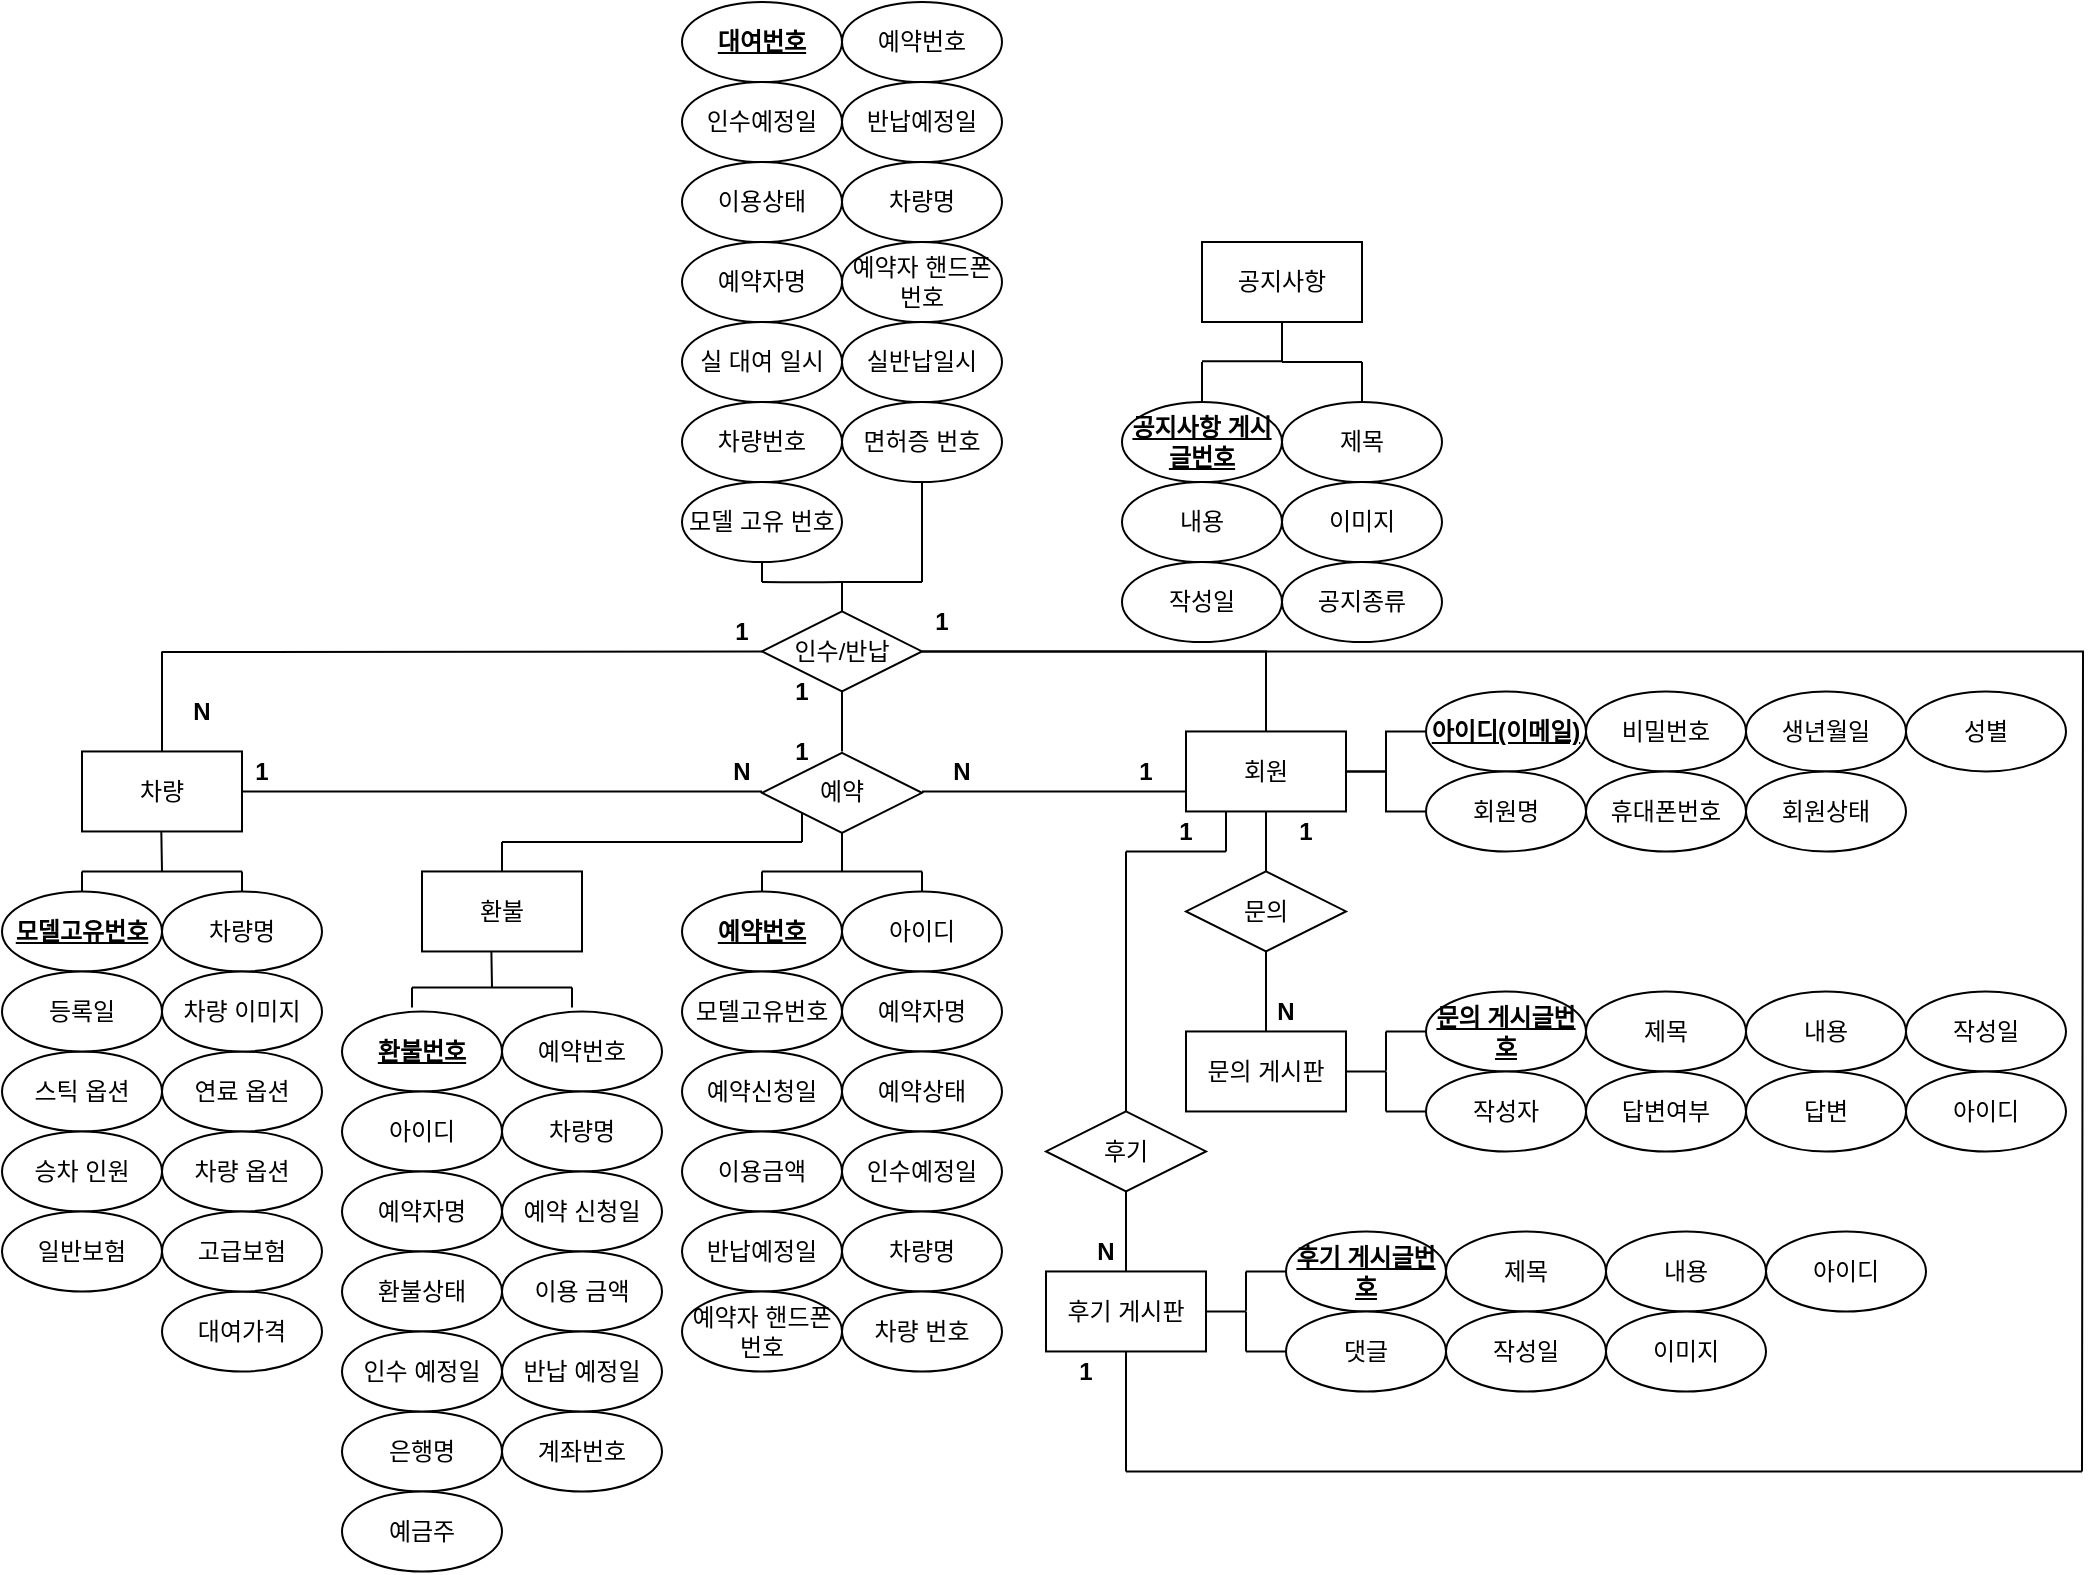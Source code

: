 <mxfile version="13.1.1" type="device"><diagram id="WeOU9ZHq1YxdFExJu8pt" name="Page-1"><mxGraphModel dx="1422" dy="762" grid="1" gridSize="10" guides="1" tooltips="1" connect="1" arrows="1" fold="1" page="1" pageScale="1" pageWidth="827" pageHeight="1169" math="0" shadow="0"><root><mxCell id="0"/><mxCell id="1" parent="0"/><mxCell id="oNi31vil1Jd4pflhZWZi-1" style="edgeStyle=orthogonalEdgeStyle;rounded=0;orthogonalLoop=1;jettySize=auto;html=1;exitX=1;exitY=0.5;exitDx=0;exitDy=0;entryX=0;entryY=0.5;entryDx=0;entryDy=0;endArrow=none;endFill=0;" parent="1" source="oNi31vil1Jd4pflhZWZi-3" target="oNi31vil1Jd4pflhZWZi-4" edge="1"><mxGeometry relative="1" as="geometry"/></mxCell><mxCell id="oNi31vil1Jd4pflhZWZi-2" style="edgeStyle=orthogonalEdgeStyle;rounded=0;orthogonalLoop=1;jettySize=auto;html=1;exitX=1;exitY=0.5;exitDx=0;exitDy=0;entryX=0;entryY=0.5;entryDx=0;entryDy=0;endArrow=none;endFill=0;" parent="1" source="oNi31vil1Jd4pflhZWZi-3" target="oNi31vil1Jd4pflhZWZi-7" edge="1"><mxGeometry relative="1" as="geometry"/></mxCell><mxCell id="oNi31vil1Jd4pflhZWZi-3" value="회원" style="rounded=0;whiteSpace=wrap;html=1;" parent="1" vertex="1"><mxGeometry x="962" y="384.73" width="80" height="40" as="geometry"/></mxCell><mxCell id="oNi31vil1Jd4pflhZWZi-4" value="&lt;u&gt;아이디(이메일)&lt;/u&gt;" style="ellipse;whiteSpace=wrap;html=1;fontStyle=1" parent="1" vertex="1"><mxGeometry x="1082" y="364.73" width="80" height="40" as="geometry"/></mxCell><mxCell id="oNi31vil1Jd4pflhZWZi-5" value="비밀번호" style="ellipse;whiteSpace=wrap;html=1;" parent="1" vertex="1"><mxGeometry x="1162" y="364.73" width="80" height="40" as="geometry"/></mxCell><mxCell id="oNi31vil1Jd4pflhZWZi-6" value="생년월일" style="ellipse;whiteSpace=wrap;html=1;" parent="1" vertex="1"><mxGeometry x="1242" y="364.73" width="80" height="40" as="geometry"/></mxCell><mxCell id="oNi31vil1Jd4pflhZWZi-7" value="회원명" style="ellipse;whiteSpace=wrap;html=1;" parent="1" vertex="1"><mxGeometry x="1082" y="404.73" width="80" height="40" as="geometry"/></mxCell><mxCell id="oNi31vil1Jd4pflhZWZi-8" value="휴대폰번호" style="ellipse;whiteSpace=wrap;html=1;" parent="1" vertex="1"><mxGeometry x="1162" y="404.73" width="80" height="40" as="geometry"/></mxCell><mxCell id="oNi31vil1Jd4pflhZWZi-9" value="성별" style="ellipse;whiteSpace=wrap;html=1;" parent="1" vertex="1"><mxGeometry x="1322" y="364.73" width="80" height="40" as="geometry"/></mxCell><mxCell id="oNi31vil1Jd4pflhZWZi-10" value="문의" style="rhombus;whiteSpace=wrap;html=1;" parent="1" vertex="1"><mxGeometry x="962" y="454.73" width="80" height="40" as="geometry"/></mxCell><mxCell id="oNi31vil1Jd4pflhZWZi-11" value="" style="endArrow=none;html=1;exitX=0.5;exitY=1;exitDx=0;exitDy=0;entryX=0.5;entryY=0;entryDx=0;entryDy=0;" parent="1" source="oNi31vil1Jd4pflhZWZi-3" target="oNi31vil1Jd4pflhZWZi-10" edge="1"><mxGeometry width="50" height="50" relative="1" as="geometry"><mxPoint x="982" y="364.73" as="sourcePoint"/><mxPoint x="1002" y="454.73" as="targetPoint"/></mxGeometry></mxCell><mxCell id="oNi31vil1Jd4pflhZWZi-12" value="" style="endArrow=none;html=1;entryX=0.5;entryY=1;entryDx=0;entryDy=0;" parent="1" target="oNi31vil1Jd4pflhZWZi-10" edge="1"><mxGeometry width="50" height="50" relative="1" as="geometry"><mxPoint x="1002" y="534.73" as="sourcePoint"/><mxPoint x="1032" y="444.73" as="targetPoint"/></mxGeometry></mxCell><mxCell id="oNi31vil1Jd4pflhZWZi-13" value="문의 게시판" style="rounded=0;whiteSpace=wrap;html=1;" parent="1" vertex="1"><mxGeometry x="962" y="534.73" width="80" height="40" as="geometry"/></mxCell><mxCell id="oNi31vil1Jd4pflhZWZi-14" value="" style="endArrow=none;html=1;" parent="1" edge="1"><mxGeometry width="50" height="50" relative="1" as="geometry"><mxPoint x="1042" y="554.73" as="sourcePoint"/><mxPoint x="1062" y="554.73" as="targetPoint"/></mxGeometry></mxCell><mxCell id="oNi31vil1Jd4pflhZWZi-15" value="" style="endArrow=none;html=1;" parent="1" edge="1"><mxGeometry width="50" height="50" relative="1" as="geometry"><mxPoint x="1062" y="534.73" as="sourcePoint"/><mxPoint x="1062" y="554.39" as="targetPoint"/></mxGeometry></mxCell><mxCell id="oNi31vil1Jd4pflhZWZi-16" value="" style="endArrow=none;html=1;" parent="1" edge="1"><mxGeometry width="50" height="50" relative="1" as="geometry"><mxPoint x="1062" y="554.73" as="sourcePoint"/><mxPoint x="1062" y="574.73" as="targetPoint"/></mxGeometry></mxCell><mxCell id="oNi31vil1Jd4pflhZWZi-17" value="" style="endArrow=none;html=1;entryX=0;entryY=0.5;entryDx=0;entryDy=0;" parent="1" target="oNi31vil1Jd4pflhZWZi-18" edge="1"><mxGeometry width="50" height="50" relative="1" as="geometry"><mxPoint x="1062" y="534.73" as="sourcePoint"/><mxPoint x="1082" y="514.73" as="targetPoint"/></mxGeometry></mxCell><mxCell id="oNi31vil1Jd4pflhZWZi-18" value="&lt;u&gt;문의 게시글번호&lt;/u&gt;" style="ellipse;whiteSpace=wrap;html=1;fontStyle=1" parent="1" vertex="1"><mxGeometry x="1082" y="514.73" width="80" height="40" as="geometry"/></mxCell><mxCell id="oNi31vil1Jd4pflhZWZi-20" value="" style="endArrow=none;html=1;entryX=0;entryY=0.5;entryDx=0;entryDy=0;" parent="1" edge="1"><mxGeometry width="50" height="50" relative="1" as="geometry"><mxPoint x="1062" y="574.73" as="sourcePoint"/><mxPoint x="1082" y="574.73" as="targetPoint"/></mxGeometry></mxCell><mxCell id="oNi31vil1Jd4pflhZWZi-21" value="작성자" style="ellipse;whiteSpace=wrap;html=1;" parent="1" vertex="1"><mxGeometry x="1082" y="554.73" width="80" height="40" as="geometry"/></mxCell><mxCell id="oNi31vil1Jd4pflhZWZi-22" value="제목" style="ellipse;whiteSpace=wrap;html=1;" parent="1" vertex="1"><mxGeometry x="1162" y="514.73" width="80" height="40" as="geometry"/></mxCell><mxCell id="oNi31vil1Jd4pflhZWZi-23" value="내용" style="ellipse;whiteSpace=wrap;html=1;" parent="1" vertex="1"><mxGeometry x="1242" y="514.73" width="80" height="40" as="geometry"/></mxCell><mxCell id="oNi31vil1Jd4pflhZWZi-24" value="답변여부" style="ellipse;whiteSpace=wrap;html=1;" parent="1" vertex="1"><mxGeometry x="1162" y="554.73" width="80" height="40" as="geometry"/></mxCell><mxCell id="oNi31vil1Jd4pflhZWZi-26" value="" style="endArrow=none;html=1;entryX=0.25;entryY=1;entryDx=0;entryDy=0;" parent="1" target="oNi31vil1Jd4pflhZWZi-3" edge="1"><mxGeometry width="50" height="50" relative="1" as="geometry"><mxPoint x="982" y="444.73" as="sourcePoint"/><mxPoint x="1032" y="454.73" as="targetPoint"/></mxGeometry></mxCell><mxCell id="oNi31vil1Jd4pflhZWZi-27" value="" style="endArrow=none;html=1;" parent="1" source="oNi31vil1Jd4pflhZWZi-97" edge="1"><mxGeometry width="50" height="50" relative="1" as="geometry"><mxPoint x="932" y="444.73" as="sourcePoint"/><mxPoint x="982" y="444.73" as="targetPoint"/></mxGeometry></mxCell><mxCell id="oNi31vil1Jd4pflhZWZi-28" value="" style="endArrow=none;html=1;exitX=0.5;exitY=0;exitDx=0;exitDy=0;" parent="1" source="oNi31vil1Jd4pflhZWZi-29" edge="1"><mxGeometry width="50" height="50" relative="1" as="geometry"><mxPoint x="932" y="624.73" as="sourcePoint"/><mxPoint x="932" y="444.73" as="targetPoint"/></mxGeometry></mxCell><mxCell id="oNi31vil1Jd4pflhZWZi-29" value="후기" style="rhombus;whiteSpace=wrap;html=1;" parent="1" vertex="1"><mxGeometry x="892" y="574.73" width="80" height="40" as="geometry"/></mxCell><mxCell id="oNi31vil1Jd4pflhZWZi-30" value="공지사항" style="rounded=0;whiteSpace=wrap;html=1;" parent="1" vertex="1"><mxGeometry x="970" y="140.0" width="80" height="40" as="geometry"/></mxCell><mxCell id="oNi31vil1Jd4pflhZWZi-31" value="" style="endArrow=none;html=1;exitX=0.5;exitY=1;exitDx=0;exitDy=0;" parent="1" source="oNi31vil1Jd4pflhZWZi-30" edge="1"><mxGeometry width="50" height="50" relative="1" as="geometry"><mxPoint x="900" y="-90.0" as="sourcePoint"/><mxPoint x="1010" y="200.0" as="targetPoint"/></mxGeometry></mxCell><mxCell id="oNi31vil1Jd4pflhZWZi-32" value="" style="endArrow=none;html=1;" parent="1" edge="1"><mxGeometry width="50" height="50" relative="1" as="geometry"><mxPoint x="1010" y="200.0" as="sourcePoint"/><mxPoint x="1050" y="200.0" as="targetPoint"/></mxGeometry></mxCell><mxCell id="oNi31vil1Jd4pflhZWZi-33" value="" style="endArrow=none;html=1;" parent="1" edge="1"><mxGeometry width="50" height="50" relative="1" as="geometry"><mxPoint x="970" y="199.66" as="sourcePoint"/><mxPoint x="1010" y="199.66" as="targetPoint"/></mxGeometry></mxCell><mxCell id="oNi31vil1Jd4pflhZWZi-34" value="" style="endArrow=none;html=1;" parent="1" edge="1"><mxGeometry width="50" height="50" relative="1" as="geometry"><mxPoint x="1050" y="220.0" as="sourcePoint"/><mxPoint x="1050" y="200.0" as="targetPoint"/></mxGeometry></mxCell><mxCell id="oNi31vil1Jd4pflhZWZi-35" value="" style="endArrow=none;html=1;" parent="1" edge="1"><mxGeometry width="50" height="50" relative="1" as="geometry"><mxPoint x="970" y="200.0" as="sourcePoint"/><mxPoint x="970" y="220.0" as="targetPoint"/></mxGeometry></mxCell><mxCell id="oNi31vil1Jd4pflhZWZi-36" value="내용" style="ellipse;whiteSpace=wrap;html=1;" parent="1" vertex="1"><mxGeometry x="930" y="260" width="80" height="40" as="geometry"/></mxCell><mxCell id="oNi31vil1Jd4pflhZWZi-37" value="제목" style="ellipse;whiteSpace=wrap;html=1;" parent="1" vertex="1"><mxGeometry x="1010" y="220.0" width="80" height="40" as="geometry"/></mxCell><mxCell id="oNi31vil1Jd4pflhZWZi-38" value="이미지" style="ellipse;whiteSpace=wrap;html=1;" parent="1" vertex="1"><mxGeometry x="1010" y="260" width="80" height="40" as="geometry"/></mxCell><mxCell id="oNi31vil1Jd4pflhZWZi-39" value="&lt;u&gt;공지사항 게시글번호&lt;/u&gt;" style="ellipse;whiteSpace=wrap;html=1;fontStyle=1" parent="1" vertex="1"><mxGeometry x="930" y="220.0" width="80" height="40" as="geometry"/></mxCell><mxCell id="oNi31vil1Jd4pflhZWZi-40" value="작성일" style="ellipse;whiteSpace=wrap;html=1;" parent="1" vertex="1"><mxGeometry x="930" y="300" width="80" height="40" as="geometry"/></mxCell><mxCell id="oNi31vil1Jd4pflhZWZi-41" value="" style="endArrow=none;html=1;entryX=0.5;entryY=1;entryDx=0;entryDy=0;" parent="1" target="oNi31vil1Jd4pflhZWZi-29" edge="1"><mxGeometry width="50" height="50" relative="1" as="geometry"><mxPoint x="932" y="654.73" as="sourcePoint"/><mxPoint x="1142" y="644.73" as="targetPoint"/></mxGeometry></mxCell><mxCell id="oNi31vil1Jd4pflhZWZi-42" value="후기 게시판" style="rounded=0;whiteSpace=wrap;html=1;" parent="1" vertex="1"><mxGeometry x="892" y="654.73" width="80" height="40" as="geometry"/></mxCell><mxCell id="oNi31vil1Jd4pflhZWZi-43" value="내용" style="ellipse;whiteSpace=wrap;html=1;" parent="1" vertex="1"><mxGeometry x="1172" y="634.73" width="80" height="40" as="geometry"/></mxCell><mxCell id="oNi31vil1Jd4pflhZWZi-44" value="제목" style="ellipse;whiteSpace=wrap;html=1;" parent="1" vertex="1"><mxGeometry x="1092" y="634.73" width="80" height="40" as="geometry"/></mxCell><mxCell id="oNi31vil1Jd4pflhZWZi-45" value="이미지" style="ellipse;whiteSpace=wrap;html=1;" parent="1" vertex="1"><mxGeometry x="1172" y="674.73" width="80" height="40" as="geometry"/></mxCell><mxCell id="oNi31vil1Jd4pflhZWZi-46" value="&lt;u&gt;후기 게시글번호&lt;/u&gt;" style="ellipse;whiteSpace=wrap;html=1;fontStyle=1" parent="1" vertex="1"><mxGeometry x="1012" y="634.73" width="80" height="40" as="geometry"/></mxCell><mxCell id="oNi31vil1Jd4pflhZWZi-47" value="작성일" style="ellipse;whiteSpace=wrap;html=1;" parent="1" vertex="1"><mxGeometry x="1092" y="674.73" width="80" height="40" as="geometry"/></mxCell><mxCell id="oNi31vil1Jd4pflhZWZi-50" value="" style="endArrow=none;html=1;exitX=1;exitY=1;exitDx=0;exitDy=0;entryX=1;entryY=0.5;entryDx=0;entryDy=0;" parent="1" source="oNi31vil1Jd4pflhZWZi-125" edge="1"><mxGeometry width="50" height="50" relative="1" as="geometry"><mxPoint x="910" y="414.73" as="sourcePoint"/><mxPoint x="830" y="414.73" as="targetPoint"/></mxGeometry></mxCell><mxCell id="oNi31vil1Jd4pflhZWZi-51" style="edgeStyle=orthogonalEdgeStyle;rounded=0;orthogonalLoop=1;jettySize=auto;html=1;exitX=1;exitY=0.5;exitDx=0;exitDy=0;entryX=0.5;entryY=0;entryDx=0;entryDy=0;endArrow=none;endFill=0;" parent="1" source="oNi31vil1Jd4pflhZWZi-53" target="oNi31vil1Jd4pflhZWZi-3" edge="1"><mxGeometry relative="1" as="geometry"/></mxCell><mxCell id="oNi31vil1Jd4pflhZWZi-52" style="edgeStyle=orthogonalEdgeStyle;rounded=0;orthogonalLoop=1;jettySize=auto;html=1;exitX=1;exitY=0.5;exitDx=0;exitDy=0;endArrow=none;endFill=0;" parent="1" source="oNi31vil1Jd4pflhZWZi-53" edge="1"><mxGeometry relative="1" as="geometry"><mxPoint x="1410" y="754.73" as="targetPoint"/></mxGeometry></mxCell><mxCell id="oNi31vil1Jd4pflhZWZi-53" value="인수/반납" style="rhombus;whiteSpace=wrap;html=1;" parent="1" vertex="1"><mxGeometry x="750" y="324.73" width="80" height="40" as="geometry"/></mxCell><mxCell id="oNi31vil1Jd4pflhZWZi-54" value="" style="endArrow=none;html=1;" parent="1" edge="1"><mxGeometry width="50" height="50" relative="1" as="geometry"><mxPoint x="790" y="394.73" as="sourcePoint"/><mxPoint x="790" y="364.73" as="targetPoint"/></mxGeometry></mxCell><mxCell id="oNi31vil1Jd4pflhZWZi-55" value="" style="endArrow=none;html=1;exitX=0.25;exitY=1;exitDx=0;exitDy=0;" parent="1" edge="1" source="oNi31vil1Jd4pflhZWZi-96"><mxGeometry width="50" height="50" relative="1" as="geometry"><mxPoint x="660" y="414.73" as="sourcePoint"/><mxPoint x="750" y="414.73" as="targetPoint"/></mxGeometry></mxCell><mxCell id="oNi31vil1Jd4pflhZWZi-56" value="차량" style="rounded=0;whiteSpace=wrap;html=1;" parent="1" vertex="1"><mxGeometry x="410" y="394.73" width="80" height="40" as="geometry"/></mxCell><mxCell id="oNi31vil1Jd4pflhZWZi-57" value="" style="endArrow=none;html=1;" parent="1" edge="1"><mxGeometry width="50" height="50" relative="1" as="geometry"><mxPoint x="450" y="454.73" as="sourcePoint"/><mxPoint x="449.66" y="434.73" as="targetPoint"/></mxGeometry></mxCell><mxCell id="oNi31vil1Jd4pflhZWZi-58" value="" style="endArrow=none;html=1;" parent="1" edge="1"><mxGeometry width="50" height="50" relative="1" as="geometry"><mxPoint x="410" y="454.73" as="sourcePoint"/><mxPoint x="450" y="454.73" as="targetPoint"/></mxGeometry></mxCell><mxCell id="oNi31vil1Jd4pflhZWZi-59" value="" style="endArrow=none;html=1;" parent="1" edge="1"><mxGeometry width="50" height="50" relative="1" as="geometry"><mxPoint x="450.0" y="454.73" as="sourcePoint"/><mxPoint x="490" y="454.73" as="targetPoint"/></mxGeometry></mxCell><mxCell id="oNi31vil1Jd4pflhZWZi-60" value="차량명" style="ellipse;whiteSpace=wrap;html=1;" parent="1" vertex="1"><mxGeometry x="450" y="464.73" width="80" height="40" as="geometry"/></mxCell><mxCell id="oNi31vil1Jd4pflhZWZi-61" value="&lt;u&gt;모델고유번호&lt;/u&gt;" style="ellipse;whiteSpace=wrap;html=1;fontStyle=1" parent="1" vertex="1"><mxGeometry x="370" y="464.73" width="80" height="40" as="geometry"/></mxCell><mxCell id="oNi31vil1Jd4pflhZWZi-62" value="" style="endArrow=none;html=1;exitX=0.5;exitY=0;exitDx=0;exitDy=0;" parent="1" source="oNi31vil1Jd4pflhZWZi-61" edge="1"><mxGeometry width="50" height="50" relative="1" as="geometry"><mxPoint x="360" y="504.73" as="sourcePoint"/><mxPoint x="410" y="454.73" as="targetPoint"/></mxGeometry></mxCell><mxCell id="oNi31vil1Jd4pflhZWZi-63" value="" style="endArrow=none;html=1;exitX=0.5;exitY=0;exitDx=0;exitDy=0;" parent="1" source="oNi31vil1Jd4pflhZWZi-60" edge="1"><mxGeometry width="50" height="50" relative="1" as="geometry"><mxPoint x="440" y="504.73" as="sourcePoint"/><mxPoint x="490" y="454.73" as="targetPoint"/></mxGeometry></mxCell><mxCell id="oNi31vil1Jd4pflhZWZi-64" value="대여가격" style="ellipse;whiteSpace=wrap;html=1;" parent="1" vertex="1"><mxGeometry x="450" y="664.73" width="80" height="40" as="geometry"/></mxCell><mxCell id="oNi31vil1Jd4pflhZWZi-66" value="연료 옵션" style="ellipse;whiteSpace=wrap;html=1;" parent="1" vertex="1"><mxGeometry x="450" y="544.73" width="80" height="40" as="geometry"/></mxCell><mxCell id="oNi31vil1Jd4pflhZWZi-67" value="스틱 옵션" style="ellipse;whiteSpace=wrap;html=1;" parent="1" vertex="1"><mxGeometry x="370" y="544.73" width="80" height="40" as="geometry"/></mxCell><mxCell id="oNi31vil1Jd4pflhZWZi-68" value="차량 이미지" style="ellipse;whiteSpace=wrap;html=1;" parent="1" vertex="1"><mxGeometry x="450" y="504.73" width="80" height="40" as="geometry"/></mxCell><mxCell id="oNi31vil1Jd4pflhZWZi-69" value="" style="endArrow=none;html=1;" parent="1" edge="1"><mxGeometry width="50" height="50" relative="1" as="geometry"><mxPoint x="450" y="345" as="sourcePoint"/><mxPoint x="750" y="344.73" as="targetPoint"/></mxGeometry></mxCell><mxCell id="oNi31vil1Jd4pflhZWZi-70" value="" style="endArrow=none;html=1;exitX=0.5;exitY=0;exitDx=0;exitDy=0;" parent="1" source="oNi31vil1Jd4pflhZWZi-56" edge="1"><mxGeometry width="50" height="50" relative="1" as="geometry"><mxPoint x="780" y="304.73" as="sourcePoint"/><mxPoint x="450" y="344.73" as="targetPoint"/></mxGeometry></mxCell><mxCell id="oNi31vil1Jd4pflhZWZi-72" value="&lt;u&gt;대여번호&lt;/u&gt;" style="ellipse;whiteSpace=wrap;html=1;fontStyle=1" parent="1" vertex="1"><mxGeometry x="710" y="20" width="80" height="40" as="geometry"/></mxCell><mxCell id="oNi31vil1Jd4pflhZWZi-77" value="" style="endArrow=none;html=1;exitX=0.5;exitY=0;exitDx=0;exitDy=0;" parent="1" source="oNi31vil1Jd4pflhZWZi-53" edge="1"><mxGeometry width="50" height="50" relative="1" as="geometry"><mxPoint x="820" y="374.73" as="sourcePoint"/><mxPoint x="790" y="310" as="targetPoint"/></mxGeometry></mxCell><mxCell id="oNi31vil1Jd4pflhZWZi-78" value="" style="endArrow=none;html=1;" parent="1" edge="1"><mxGeometry width="50" height="50" relative="1" as="geometry"><mxPoint x="790" y="310" as="sourcePoint"/><mxPoint x="830" y="310" as="targetPoint"/></mxGeometry></mxCell><mxCell id="oNi31vil1Jd4pflhZWZi-79" value="" style="endArrow=none;html=1;" parent="1" edge="1" target="oNi31vil1Jd4pflhZWZi-144"><mxGeometry width="50" height="50" relative="1" as="geometry"><mxPoint x="830" y="310" as="sourcePoint"/><mxPoint x="830" y="300" as="targetPoint"/></mxGeometry></mxCell><mxCell id="oNi31vil1Jd4pflhZWZi-80" value="" style="endArrow=none;html=1;" parent="1" edge="1"><mxGeometry width="50" height="50" relative="1" as="geometry"><mxPoint x="750" y="310" as="sourcePoint"/><mxPoint x="790" y="310" as="targetPoint"/><Array as="points"><mxPoint x="770" y="310.14"/></Array></mxGeometry></mxCell><mxCell id="oNi31vil1Jd4pflhZWZi-81" value="" style="endArrow=none;html=1;exitX=0.5;exitY=1;exitDx=0;exitDy=0;" parent="1" edge="1"><mxGeometry width="50" height="50" relative="1" as="geometry"><mxPoint x="750" y="300" as="sourcePoint"/><mxPoint x="750" y="310" as="targetPoint"/></mxGeometry></mxCell><mxCell id="oNi31vil1Jd4pflhZWZi-82" value="" style="endArrow=none;html=1;" parent="1" edge="1"><mxGeometry width="50" height="50" relative="1" as="geometry"><mxPoint x="750" y="454.73" as="sourcePoint"/><mxPoint x="790" y="454.73" as="targetPoint"/></mxGeometry></mxCell><mxCell id="oNi31vil1Jd4pflhZWZi-83" value="" style="endArrow=none;html=1;" parent="1" edge="1"><mxGeometry width="50" height="50" relative="1" as="geometry"><mxPoint x="790" y="454.73" as="sourcePoint"/><mxPoint x="830" y="454.73" as="targetPoint"/></mxGeometry></mxCell><mxCell id="oNi31vil1Jd4pflhZWZi-84" value="&lt;span style=&quot;white-space: normal&quot;&gt;아이디&lt;/span&gt;" style="ellipse;whiteSpace=wrap;html=1;" parent="1" vertex="1"><mxGeometry x="790" y="464.73" width="80" height="40" as="geometry"/></mxCell><mxCell id="oNi31vil1Jd4pflhZWZi-85" value="&lt;u&gt;예약번호&lt;/u&gt;" style="ellipse;whiteSpace=wrap;html=1;fontStyle=1" parent="1" vertex="1"><mxGeometry x="710" y="464.73" width="80" height="40" as="geometry"/></mxCell><mxCell id="oNi31vil1Jd4pflhZWZi-86" value="" style="endArrow=none;html=1;exitX=0.5;exitY=0;exitDx=0;exitDy=0;" parent="1" source="oNi31vil1Jd4pflhZWZi-85" edge="1"><mxGeometry width="50" height="50" relative="1" as="geometry"><mxPoint x="700" y="504.73" as="sourcePoint"/><mxPoint x="750" y="454.73" as="targetPoint"/></mxGeometry></mxCell><mxCell id="oNi31vil1Jd4pflhZWZi-87" value="" style="endArrow=none;html=1;exitX=0.5;exitY=0;exitDx=0;exitDy=0;" parent="1" source="oNi31vil1Jd4pflhZWZi-84" edge="1"><mxGeometry width="50" height="50" relative="1" as="geometry"><mxPoint x="780" y="504.73" as="sourcePoint"/><mxPoint x="830" y="454.73" as="targetPoint"/></mxGeometry></mxCell><mxCell id="oNi31vil1Jd4pflhZWZi-92" value="" style="endArrow=none;html=1;exitX=1;exitY=0.5;exitDx=0;exitDy=0;" parent="1" source="oNi31vil1Jd4pflhZWZi-56" edge="1"><mxGeometry width="50" height="50" relative="1" as="geometry"><mxPoint x="490" y="414.73" as="sourcePoint"/><mxPoint x="490" y="414.73" as="targetPoint"/></mxGeometry></mxCell><mxCell id="oNi31vil1Jd4pflhZWZi-93" value="" style="endArrow=none;html=1;exitX=0.5;exitY=0;exitDx=0;exitDy=0;" parent="1" edge="1"><mxGeometry width="50" height="50" relative="1" as="geometry"><mxPoint x="1162" y="498.97" as="sourcePoint"/><mxPoint x="1162.741" y="499.66" as="targetPoint"/></mxGeometry></mxCell><mxCell id="oNi31vil1Jd4pflhZWZi-94" style="edgeStyle=orthogonalEdgeStyle;rounded=0;orthogonalLoop=1;jettySize=auto;html=1;exitX=0.5;exitY=1;exitDx=0;exitDy=0;endArrow=none;endFill=0;" parent="1" source="oNi31vil1Jd4pflhZWZi-95" edge="1"><mxGeometry relative="1" as="geometry"><mxPoint x="790" y="454.73" as="targetPoint"/></mxGeometry></mxCell><mxCell id="oNi31vil1Jd4pflhZWZi-95" value="예약" style="rhombus;whiteSpace=wrap;html=1;" parent="1" vertex="1"><mxGeometry x="750" y="395.42" width="80" height="40" as="geometry"/></mxCell><mxCell id="oNi31vil1Jd4pflhZWZi-96" value="&lt;b&gt;1&lt;/b&gt;" style="text;html=1;strokeColor=none;fillColor=none;align=center;verticalAlign=middle;whiteSpace=wrap;rounded=0;" parent="1" vertex="1"><mxGeometry x="480" y="394.73" width="40" height="20" as="geometry"/></mxCell><mxCell id="oNi31vil1Jd4pflhZWZi-97" value="&lt;b&gt;1&lt;/b&gt;" style="text;html=1;strokeColor=none;fillColor=none;align=center;verticalAlign=middle;whiteSpace=wrap;rounded=0;" parent="1" vertex="1"><mxGeometry x="942" y="424.73" width="40" height="20" as="geometry"/></mxCell><mxCell id="oNi31vil1Jd4pflhZWZi-98" value="" style="endArrow=none;html=1;entryX=1;entryY=1;entryDx=0;entryDy=0;" parent="1" target="oNi31vil1Jd4pflhZWZi-97" edge="1"><mxGeometry width="50" height="50" relative="1" as="geometry"><mxPoint x="932" y="444.73" as="sourcePoint"/><mxPoint x="982" y="444.73" as="targetPoint"/></mxGeometry></mxCell><mxCell id="oNi31vil1Jd4pflhZWZi-99" value="&lt;b&gt;N&lt;/b&gt;" style="text;html=1;strokeColor=none;fillColor=none;align=center;verticalAlign=middle;whiteSpace=wrap;rounded=0;" parent="1" vertex="1"><mxGeometry x="902" y="634.73" width="40" height="20" as="geometry"/></mxCell><mxCell id="oNi31vil1Jd4pflhZWZi-104" value="등록일" style="ellipse;whiteSpace=wrap;html=1;" parent="1" vertex="1"><mxGeometry x="370" y="504.73" width="80" height="40" as="geometry"/></mxCell><mxCell id="oNi31vil1Jd4pflhZWZi-105" value="승차 인원" style="ellipse;whiteSpace=wrap;html=1;" parent="1" vertex="1"><mxGeometry x="370" y="584.73" width="80" height="40" as="geometry"/></mxCell><mxCell id="oNi31vil1Jd4pflhZWZi-106" value="차량 옵션" style="ellipse;whiteSpace=wrap;html=1;" parent="1" vertex="1"><mxGeometry x="450" y="584.73" width="80" height="40" as="geometry"/></mxCell><mxCell id="oNi31vil1Jd4pflhZWZi-108" value="&lt;b&gt;1&lt;/b&gt;" style="text;html=1;strokeColor=none;fillColor=none;align=center;verticalAlign=middle;whiteSpace=wrap;rounded=0;" parent="1" vertex="1"><mxGeometry x="1002" y="425.42" width="40" height="20" as="geometry"/></mxCell><mxCell id="oNi31vil1Jd4pflhZWZi-109" value="&lt;b&gt;N&lt;/b&gt;" style="text;html=1;strokeColor=none;fillColor=none;align=center;verticalAlign=middle;whiteSpace=wrap;rounded=0;" parent="1" vertex="1"><mxGeometry x="992" y="514.73" width="40" height="20" as="geometry"/></mxCell><mxCell id="oNi31vil1Jd4pflhZWZi-110" value="댓글" style="ellipse;whiteSpace=wrap;html=1;" parent="1" vertex="1"><mxGeometry x="1012" y="674.73" width="80" height="40" as="geometry"/></mxCell><mxCell id="oNi31vil1Jd4pflhZWZi-111" value="" style="endArrow=none;html=1;" parent="1" edge="1"><mxGeometry width="50" height="50" relative="1" as="geometry"><mxPoint x="972" y="674.73" as="sourcePoint"/><mxPoint x="992" y="674.73" as="targetPoint"/></mxGeometry></mxCell><mxCell id="oNi31vil1Jd4pflhZWZi-112" value="" style="endArrow=none;html=1;" parent="1" edge="1"><mxGeometry width="50" height="50" relative="1" as="geometry"><mxPoint x="992" y="654.73" as="sourcePoint"/><mxPoint x="992" y="674.39" as="targetPoint"/></mxGeometry></mxCell><mxCell id="oNi31vil1Jd4pflhZWZi-113" value="" style="endArrow=none;html=1;" parent="1" edge="1"><mxGeometry width="50" height="50" relative="1" as="geometry"><mxPoint x="992" y="674.73" as="sourcePoint"/><mxPoint x="992" y="694.73" as="targetPoint"/></mxGeometry></mxCell><mxCell id="oNi31vil1Jd4pflhZWZi-114" value="" style="endArrow=none;html=1;entryX=0;entryY=0.5;entryDx=0;entryDy=0;" parent="1" edge="1"><mxGeometry width="50" height="50" relative="1" as="geometry"><mxPoint x="992" y="654.73" as="sourcePoint"/><mxPoint x="1012" y="654.73" as="targetPoint"/></mxGeometry></mxCell><mxCell id="oNi31vil1Jd4pflhZWZi-115" value="" style="endArrow=none;html=1;entryX=0;entryY=0.5;entryDx=0;entryDy=0;" parent="1" edge="1"><mxGeometry width="50" height="50" relative="1" as="geometry"><mxPoint x="992" y="694.73" as="sourcePoint"/><mxPoint x="1012" y="694.73" as="targetPoint"/></mxGeometry></mxCell><mxCell id="oNi31vil1Jd4pflhZWZi-116" value="&lt;b&gt;N&lt;/b&gt;" style="text;html=1;strokeColor=none;fillColor=none;align=center;verticalAlign=middle;whiteSpace=wrap;rounded=0;" parent="1" vertex="1"><mxGeometry x="830" y="395.42" width="40" height="20" as="geometry"/></mxCell><mxCell id="oNi31vil1Jd4pflhZWZi-117" value="" style="endArrow=none;html=1;" parent="1" edge="1"><mxGeometry width="50" height="50" relative="1" as="geometry"><mxPoint x="932" y="754.73" as="sourcePoint"/><mxPoint x="932" y="694.73" as="targetPoint"/></mxGeometry></mxCell><mxCell id="oNi31vil1Jd4pflhZWZi-118" value="" style="endArrow=none;html=1;" parent="1" edge="1"><mxGeometry width="50" height="50" relative="1" as="geometry"><mxPoint x="932" y="754.73" as="sourcePoint"/><mxPoint x="1410" y="754.73" as="targetPoint"/></mxGeometry></mxCell><mxCell id="oNi31vil1Jd4pflhZWZi-119" value="회원상태" style="ellipse;whiteSpace=wrap;html=1;" parent="1" vertex="1"><mxGeometry x="1242" y="404.73" width="80" height="40" as="geometry"/></mxCell><mxCell id="oNi31vil1Jd4pflhZWZi-122" value="&lt;b&gt;N&lt;/b&gt;" style="text;html=1;strokeColor=none;fillColor=none;align=center;verticalAlign=middle;whiteSpace=wrap;rounded=0;" parent="1" vertex="1"><mxGeometry x="720" y="394.73" width="40" height="20" as="geometry"/></mxCell><mxCell id="oNi31vil1Jd4pflhZWZi-123" value="&lt;b&gt;1&lt;/b&gt;" style="text;html=1;strokeColor=none;fillColor=none;align=center;verticalAlign=middle;whiteSpace=wrap;rounded=0;" parent="1" vertex="1"><mxGeometry x="750" y="354.73" width="40" height="20" as="geometry"/></mxCell><mxCell id="oNi31vil1Jd4pflhZWZi-124" value="&lt;b&gt;1&lt;/b&gt;" style="text;html=1;strokeColor=none;fillColor=none;align=center;verticalAlign=middle;whiteSpace=wrap;rounded=0;" parent="1" vertex="1"><mxGeometry x="750" y="384.73" width="40" height="20" as="geometry"/></mxCell><mxCell id="oNi31vil1Jd4pflhZWZi-125" value="&lt;b&gt;1&lt;/b&gt;" style="text;html=1;strokeColor=none;fillColor=none;align=center;verticalAlign=middle;whiteSpace=wrap;rounded=0;" parent="1" vertex="1"><mxGeometry x="922" y="394.73" width="40" height="20" as="geometry"/></mxCell><mxCell id="oNi31vil1Jd4pflhZWZi-126" value="" style="endArrow=none;html=1;exitX=0;exitY=0.75;exitDx=0;exitDy=0;entryX=1;entryY=0.5;entryDx=0;entryDy=0;" parent="1" source="oNi31vil1Jd4pflhZWZi-3" target="oNi31vil1Jd4pflhZWZi-125" edge="1"><mxGeometry width="50" height="50" relative="1" as="geometry"><mxPoint x="962" y="414.73" as="sourcePoint"/><mxPoint x="830" y="414.73" as="targetPoint"/></mxGeometry></mxCell><mxCell id="oNi31vil1Jd4pflhZWZi-127" value="&lt;b&gt;1&lt;/b&gt;" style="text;html=1;strokeColor=none;fillColor=none;align=center;verticalAlign=middle;whiteSpace=wrap;rounded=0;" parent="1" vertex="1"><mxGeometry x="720" y="324.73" width="40" height="20" as="geometry"/></mxCell><mxCell id="oNi31vil1Jd4pflhZWZi-128" value="&lt;b&gt;1&lt;/b&gt;" style="text;html=1;strokeColor=none;fillColor=none;align=center;verticalAlign=middle;whiteSpace=wrap;rounded=0;" parent="1" vertex="1"><mxGeometry x="820" y="320" width="40" height="20" as="geometry"/></mxCell><mxCell id="oNi31vil1Jd4pflhZWZi-129" value="&lt;b&gt;1&lt;/b&gt;" style="text;html=1;strokeColor=none;fillColor=none;align=center;verticalAlign=middle;whiteSpace=wrap;rounded=0;" parent="1" vertex="1"><mxGeometry x="892" y="694.73" width="40" height="20" as="geometry"/></mxCell><mxCell id="oNi31vil1Jd4pflhZWZi-130" value="&lt;b&gt;N&lt;/b&gt;" style="text;html=1;strokeColor=none;fillColor=none;align=center;verticalAlign=middle;whiteSpace=wrap;rounded=0;" parent="1" vertex="1"><mxGeometry x="450" y="364.73" width="40" height="20" as="geometry"/></mxCell><mxCell id="oNi31vil1Jd4pflhZWZi-132" value="공지종류" style="ellipse;whiteSpace=wrap;html=1;" parent="1" vertex="1"><mxGeometry x="1010" y="300" width="80" height="40" as="geometry"/></mxCell><mxCell id="oNi31vil1Jd4pflhZWZi-133" value="예약번호" style="ellipse;whiteSpace=wrap;html=1;" parent="1" vertex="1"><mxGeometry x="790" y="20" width="80" height="40" as="geometry"/></mxCell><mxCell id="oNi31vil1Jd4pflhZWZi-135" value="반납예정일" style="ellipse;whiteSpace=wrap;html=1;" parent="1" vertex="1"><mxGeometry x="790" y="60" width="80" height="40" as="geometry"/></mxCell><mxCell id="oNi31vil1Jd4pflhZWZi-136" value="이용상태" style="ellipse;whiteSpace=wrap;html=1;" parent="1" vertex="1"><mxGeometry x="710" y="100" width="80" height="40" as="geometry"/></mxCell><mxCell id="oNi31vil1Jd4pflhZWZi-138" value="차량명" style="ellipse;whiteSpace=wrap;html=1;" parent="1" vertex="1"><mxGeometry x="790" y="100" width="80" height="40" as="geometry"/></mxCell><mxCell id="oNi31vil1Jd4pflhZWZi-139" value="예약자명" style="ellipse;whiteSpace=wrap;html=1;" parent="1" vertex="1"><mxGeometry x="710" y="140" width="80" height="40" as="geometry"/></mxCell><mxCell id="oNi31vil1Jd4pflhZWZi-140" value="예약자 핸드폰&lt;br&gt;번호" style="ellipse;whiteSpace=wrap;html=1;" parent="1" vertex="1"><mxGeometry x="790" y="140" width="80" height="40" as="geometry"/></mxCell><mxCell id="oNi31vil1Jd4pflhZWZi-141" value="실 대여 일시" style="ellipse;whiteSpace=wrap;html=1;" parent="1" vertex="1"><mxGeometry x="710" y="180" width="80" height="40" as="geometry"/></mxCell><mxCell id="oNi31vil1Jd4pflhZWZi-142" value="실반납일시" style="ellipse;whiteSpace=wrap;html=1;" parent="1" vertex="1"><mxGeometry x="790" y="180" width="80" height="40" as="geometry"/></mxCell><mxCell id="oNi31vil1Jd4pflhZWZi-144" value="면허증 번호" style="ellipse;whiteSpace=wrap;html=1;" parent="1" vertex="1"><mxGeometry x="790" y="220" width="80" height="40" as="geometry"/></mxCell><mxCell id="oNi31vil1Jd4pflhZWZi-146" value="차량번호" style="ellipse;whiteSpace=wrap;html=1;" parent="1" vertex="1"><mxGeometry x="710" y="220" width="80" height="40" as="geometry"/></mxCell><mxCell id="oNi31vil1Jd4pflhZWZi-147" value="인수예정일" style="ellipse;whiteSpace=wrap;html=1;" parent="1" vertex="1"><mxGeometry x="710" y="60" width="80" height="40" as="geometry"/></mxCell><mxCell id="oNi31vil1Jd4pflhZWZi-149" value="모델고유번호" style="ellipse;whiteSpace=wrap;html=1;" parent="1" vertex="1"><mxGeometry x="710" y="504.73" width="80" height="40" as="geometry"/></mxCell><mxCell id="oNi31vil1Jd4pflhZWZi-150" value="예약자명" style="ellipse;whiteSpace=wrap;html=1;" parent="1" vertex="1"><mxGeometry x="790" y="504.73" width="80" height="40" as="geometry"/></mxCell><mxCell id="oNi31vil1Jd4pflhZWZi-152" value="예약신청일" style="ellipse;whiteSpace=wrap;html=1;" parent="1" vertex="1"><mxGeometry x="710" y="544.73" width="80" height="40" as="geometry"/></mxCell><mxCell id="oNi31vil1Jd4pflhZWZi-153" value="예약상태" style="ellipse;whiteSpace=wrap;html=1;" parent="1" vertex="1"><mxGeometry x="790" y="544.73" width="80" height="40" as="geometry"/></mxCell><mxCell id="oNi31vil1Jd4pflhZWZi-154" value="이용금액" style="ellipse;whiteSpace=wrap;html=1;" parent="1" vertex="1"><mxGeometry x="710" y="584.73" width="80" height="40" as="geometry"/></mxCell><mxCell id="oNi31vil1Jd4pflhZWZi-155" value="인수예정일" style="ellipse;whiteSpace=wrap;html=1;" parent="1" vertex="1"><mxGeometry x="790" y="584.73" width="80" height="40" as="geometry"/></mxCell><mxCell id="oNi31vil1Jd4pflhZWZi-156" value="반납예정일" style="ellipse;whiteSpace=wrap;html=1;" parent="1" vertex="1"><mxGeometry x="710" y="624.73" width="80" height="40" as="geometry"/></mxCell><mxCell id="oNi31vil1Jd4pflhZWZi-157" value="차량명" style="ellipse;whiteSpace=wrap;html=1;" parent="1" vertex="1"><mxGeometry x="790" y="624.73" width="80" height="40" as="geometry"/></mxCell><mxCell id="oNi31vil1Jd4pflhZWZi-158" value="예약자 핸드폰&lt;br&gt;번호" style="ellipse;whiteSpace=wrap;html=1;" parent="1" vertex="1"><mxGeometry x="710" y="664.73" width="80" height="40" as="geometry"/></mxCell><mxCell id="oNi31vil1Jd4pflhZWZi-159" value="차량 번호" style="ellipse;whiteSpace=wrap;html=1;" parent="1" vertex="1"><mxGeometry x="790" y="664.73" width="80" height="40" as="geometry"/></mxCell><mxCell id="oNi31vil1Jd4pflhZWZi-160" value="은행명" style="ellipse;whiteSpace=wrap;html=1;" parent="1" vertex="1"><mxGeometry x="540" y="724.73" width="80" height="40" as="geometry"/></mxCell><mxCell id="oNi31vil1Jd4pflhZWZi-161" value="계좌번호" style="ellipse;whiteSpace=wrap;html=1;" parent="1" vertex="1"><mxGeometry x="620" y="724.73" width="80" height="40" as="geometry"/></mxCell><mxCell id="oNi31vil1Jd4pflhZWZi-162" value="예금주" style="ellipse;whiteSpace=wrap;html=1;" parent="1" vertex="1"><mxGeometry x="540" y="764.73" width="80" height="40" as="geometry"/></mxCell><mxCell id="oNi31vil1Jd4pflhZWZi-163" value="아이디" style="ellipse;whiteSpace=wrap;html=1;" parent="1" vertex="1"><mxGeometry x="1252" y="634.73" width="80" height="40" as="geometry"/></mxCell><mxCell id="oNi31vil1Jd4pflhZWZi-164" value="답변" style="ellipse;whiteSpace=wrap;html=1;" parent="1" vertex="1"><mxGeometry x="1242" y="554.73" width="80" height="40" as="geometry"/></mxCell><mxCell id="oNi31vil1Jd4pflhZWZi-165" value="작성일" style="ellipse;whiteSpace=wrap;html=1;" parent="1" vertex="1"><mxGeometry x="1322" y="514.73" width="80" height="40" as="geometry"/></mxCell><mxCell id="oNi31vil1Jd4pflhZWZi-166" value="아이디" style="ellipse;whiteSpace=wrap;html=1;" parent="1" vertex="1"><mxGeometry x="1322" y="554.73" width="80" height="40" as="geometry"/></mxCell><mxCell id="3UqVjb9n36Qcd9IeTBik-1" value="일반보험" style="ellipse;whiteSpace=wrap;html=1;" vertex="1" parent="1"><mxGeometry x="370" y="624.73" width="80" height="40" as="geometry"/></mxCell><mxCell id="3UqVjb9n36Qcd9IeTBik-2" value="고급보험" style="ellipse;whiteSpace=wrap;html=1;" vertex="1" parent="1"><mxGeometry x="450" y="624.73" width="80" height="40" as="geometry"/></mxCell><mxCell id="3UqVjb9n36Qcd9IeTBik-4" value="모델 고유 번호" style="ellipse;whiteSpace=wrap;html=1;" vertex="1" parent="1"><mxGeometry x="710" y="260" width="80" height="40" as="geometry"/></mxCell><mxCell id="3UqVjb9n36Qcd9IeTBik-6" value="&lt;u&gt;환불번호&lt;/u&gt;" style="ellipse;whiteSpace=wrap;html=1;fontStyle=1" vertex="1" parent="1"><mxGeometry x="540" y="524.73" width="80" height="40" as="geometry"/></mxCell><mxCell id="3UqVjb9n36Qcd9IeTBik-7" value="예약번호" style="ellipse;whiteSpace=wrap;html=1;" vertex="1" parent="1"><mxGeometry x="620" y="524.73" width="80" height="40" as="geometry"/></mxCell><mxCell id="3UqVjb9n36Qcd9IeTBik-8" value="아이디" style="ellipse;whiteSpace=wrap;html=1;" vertex="1" parent="1"><mxGeometry x="540" y="564.73" width="80" height="40" as="geometry"/></mxCell><mxCell id="3UqVjb9n36Qcd9IeTBik-9" value="차량명" style="ellipse;whiteSpace=wrap;html=1;" vertex="1" parent="1"><mxGeometry x="620" y="564.73" width="80" height="40" as="geometry"/></mxCell><mxCell id="3UqVjb9n36Qcd9IeTBik-10" value="예약자명" style="ellipse;whiteSpace=wrap;html=1;" vertex="1" parent="1"><mxGeometry x="540" y="604.73" width="80" height="40" as="geometry"/></mxCell><mxCell id="3UqVjb9n36Qcd9IeTBik-11" value="예약 신청일" style="ellipse;whiteSpace=wrap;html=1;" vertex="1" parent="1"><mxGeometry x="620" y="604.73" width="80" height="40" as="geometry"/></mxCell><mxCell id="3UqVjb9n36Qcd9IeTBik-12" value="환불상태" style="ellipse;whiteSpace=wrap;html=1;" vertex="1" parent="1"><mxGeometry x="540" y="644.73" width="80" height="40" as="geometry"/></mxCell><mxCell id="3UqVjb9n36Qcd9IeTBik-13" value="이용 금액" style="ellipse;whiteSpace=wrap;html=1;" vertex="1" parent="1"><mxGeometry x="620" y="644.73" width="80" height="40" as="geometry"/></mxCell><mxCell id="3UqVjb9n36Qcd9IeTBik-14" value="인수 예정일" style="ellipse;whiteSpace=wrap;html=1;" vertex="1" parent="1"><mxGeometry x="540" y="684.73" width="80" height="40" as="geometry"/></mxCell><mxCell id="3UqVjb9n36Qcd9IeTBik-15" value="반납 예정일" style="ellipse;whiteSpace=wrap;html=1;" vertex="1" parent="1"><mxGeometry x="620" y="684.73" width="80" height="40" as="geometry"/></mxCell><mxCell id="3UqVjb9n36Qcd9IeTBik-17" value="" style="endArrow=none;html=1;" edge="1" parent="1"><mxGeometry width="50" height="50" relative="1" as="geometry"><mxPoint x="615" y="512.73" as="sourcePoint"/><mxPoint x="614.66" y="492.73" as="targetPoint"/></mxGeometry></mxCell><mxCell id="3UqVjb9n36Qcd9IeTBik-18" value="" style="endArrow=none;html=1;" edge="1" parent="1"><mxGeometry width="50" height="50" relative="1" as="geometry"><mxPoint x="575" y="512.73" as="sourcePoint"/><mxPoint x="615" y="512.73" as="targetPoint"/></mxGeometry></mxCell><mxCell id="3UqVjb9n36Qcd9IeTBik-19" value="" style="endArrow=none;html=1;" edge="1" parent="1"><mxGeometry width="50" height="50" relative="1" as="geometry"><mxPoint x="615" y="512.73" as="sourcePoint"/><mxPoint x="655" y="512.73" as="targetPoint"/></mxGeometry></mxCell><mxCell id="3UqVjb9n36Qcd9IeTBik-20" value="" style="endArrow=none;html=1;exitX=0.5;exitY=0;exitDx=0;exitDy=0;" edge="1" parent="1"><mxGeometry width="50" height="50" relative="1" as="geometry"><mxPoint x="575" y="522.73" as="sourcePoint"/><mxPoint x="575" y="512.73" as="targetPoint"/></mxGeometry></mxCell><mxCell id="3UqVjb9n36Qcd9IeTBik-21" value="" style="endArrow=none;html=1;exitX=0.5;exitY=0;exitDx=0;exitDy=0;" edge="1" parent="1"><mxGeometry width="50" height="50" relative="1" as="geometry"><mxPoint x="655" y="522.73" as="sourcePoint"/><mxPoint x="655" y="512.73" as="targetPoint"/></mxGeometry></mxCell><mxCell id="3UqVjb9n36Qcd9IeTBik-22" value="환불" style="rounded=0;whiteSpace=wrap;html=1;" vertex="1" parent="1"><mxGeometry x="580" y="454.73" width="80" height="40" as="geometry"/></mxCell><mxCell id="3UqVjb9n36Qcd9IeTBik-23" value="" style="endArrow=none;html=1;entryX=0.5;entryY=0;entryDx=0;entryDy=0;" edge="1" parent="1" target="3UqVjb9n36Qcd9IeTBik-22"><mxGeometry width="50" height="50" relative="1" as="geometry"><mxPoint x="620" y="440" as="sourcePoint"/><mxPoint x="680" y="570" as="targetPoint"/></mxGeometry></mxCell><mxCell id="3UqVjb9n36Qcd9IeTBik-24" value="" style="endArrow=none;html=1;" edge="1" parent="1"><mxGeometry width="50" height="50" relative="1" as="geometry"><mxPoint x="770" y="440" as="sourcePoint"/><mxPoint x="620" y="440" as="targetPoint"/></mxGeometry></mxCell><mxCell id="3UqVjb9n36Qcd9IeTBik-25" value="" style="endArrow=none;html=1;entryX=0;entryY=1;entryDx=0;entryDy=0;" edge="1" parent="1" target="oNi31vil1Jd4pflhZWZi-95"><mxGeometry width="50" height="50" relative="1" as="geometry"><mxPoint x="770" y="440" as="sourcePoint"/><mxPoint x="680" y="570" as="targetPoint"/></mxGeometry></mxCell></root></mxGraphModel></diagram></mxfile>